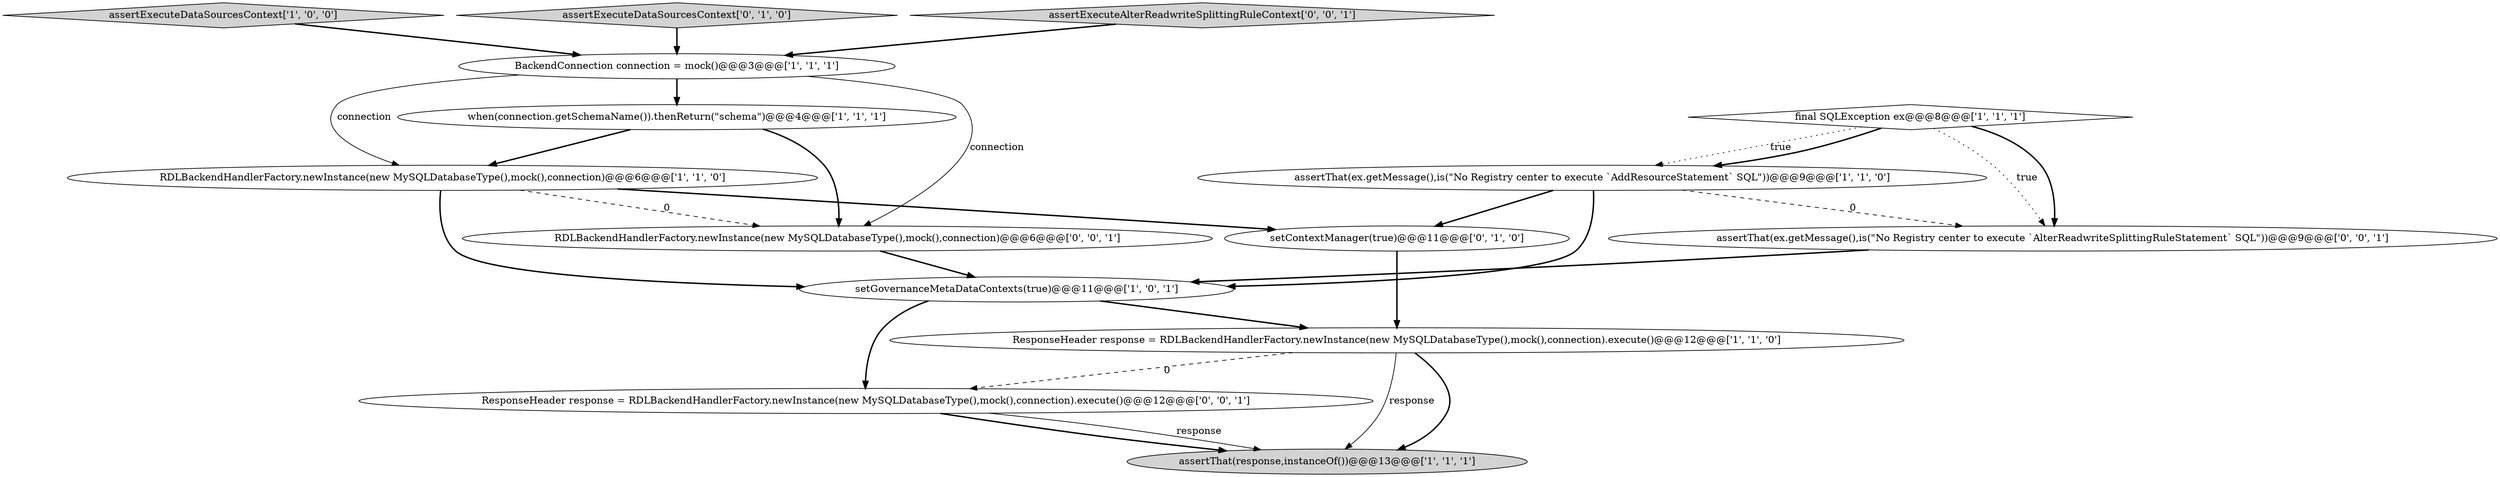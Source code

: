 digraph {
2 [style = filled, label = "assertExecuteDataSourcesContext['1', '0', '0']", fillcolor = lightgray, shape = diamond image = "AAA0AAABBB1BBB"];
3 [style = filled, label = "setGovernanceMetaDataContexts(true)@@@11@@@['1', '0', '1']", fillcolor = white, shape = ellipse image = "AAA0AAABBB1BBB"];
13 [style = filled, label = "ResponseHeader response = RDLBackendHandlerFactory.newInstance(new MySQLDatabaseType(),mock(),connection).execute()@@@12@@@['0', '0', '1']", fillcolor = white, shape = ellipse image = "AAA0AAABBB3BBB"];
5 [style = filled, label = "RDLBackendHandlerFactory.newInstance(new MySQLDatabaseType(),mock(),connection)@@@6@@@['1', '1', '0']", fillcolor = white, shape = ellipse image = "AAA0AAABBB1BBB"];
10 [style = filled, label = "assertExecuteDataSourcesContext['0', '1', '0']", fillcolor = lightgray, shape = diamond image = "AAA0AAABBB2BBB"];
8 [style = filled, label = "assertThat(ex.getMessage(),is(\"No Registry center to execute `AddResourceStatement` SQL\"))@@@9@@@['1', '1', '0']", fillcolor = white, shape = ellipse image = "AAA0AAABBB1BBB"];
9 [style = filled, label = "setContextManager(true)@@@11@@@['0', '1', '0']", fillcolor = white, shape = ellipse image = "AAA0AAABBB2BBB"];
7 [style = filled, label = "when(connection.getSchemaName()).thenReturn(\"schema\")@@@4@@@['1', '1', '1']", fillcolor = white, shape = ellipse image = "AAA0AAABBB1BBB"];
12 [style = filled, label = "assertThat(ex.getMessage(),is(\"No Registry center to execute `AlterReadwriteSplittingRuleStatement` SQL\"))@@@9@@@['0', '0', '1']", fillcolor = white, shape = ellipse image = "AAA0AAABBB3BBB"];
0 [style = filled, label = "assertThat(response,instanceOf())@@@13@@@['1', '1', '1']", fillcolor = lightgray, shape = ellipse image = "AAA0AAABBB1BBB"];
6 [style = filled, label = "final SQLException ex@@@8@@@['1', '1', '1']", fillcolor = white, shape = diamond image = "AAA0AAABBB1BBB"];
14 [style = filled, label = "RDLBackendHandlerFactory.newInstance(new MySQLDatabaseType(),mock(),connection)@@@6@@@['0', '0', '1']", fillcolor = white, shape = ellipse image = "AAA0AAABBB3BBB"];
4 [style = filled, label = "ResponseHeader response = RDLBackendHandlerFactory.newInstance(new MySQLDatabaseType(),mock(),connection).execute()@@@12@@@['1', '1', '0']", fillcolor = white, shape = ellipse image = "AAA0AAABBB1BBB"];
1 [style = filled, label = "BackendConnection connection = mock()@@@3@@@['1', '1', '1']", fillcolor = white, shape = ellipse image = "AAA0AAABBB1BBB"];
11 [style = filled, label = "assertExecuteAlterReadwriteSplittingRuleContext['0', '0', '1']", fillcolor = lightgray, shape = diamond image = "AAA0AAABBB3BBB"];
5->3 [style = bold, label=""];
14->3 [style = bold, label=""];
5->14 [style = dashed, label="0"];
5->9 [style = bold, label=""];
11->1 [style = bold, label=""];
2->1 [style = bold, label=""];
9->4 [style = bold, label=""];
8->3 [style = bold, label=""];
8->12 [style = dashed, label="0"];
1->7 [style = bold, label=""];
3->4 [style = bold, label=""];
4->0 [style = bold, label=""];
7->14 [style = bold, label=""];
13->0 [style = solid, label="response"];
1->5 [style = solid, label="connection"];
7->5 [style = bold, label=""];
6->8 [style = dotted, label="true"];
1->14 [style = solid, label="connection"];
6->8 [style = bold, label=""];
8->9 [style = bold, label=""];
3->13 [style = bold, label=""];
12->3 [style = bold, label=""];
6->12 [style = dotted, label="true"];
4->13 [style = dashed, label="0"];
10->1 [style = bold, label=""];
4->0 [style = solid, label="response"];
13->0 [style = bold, label=""];
6->12 [style = bold, label=""];
}
